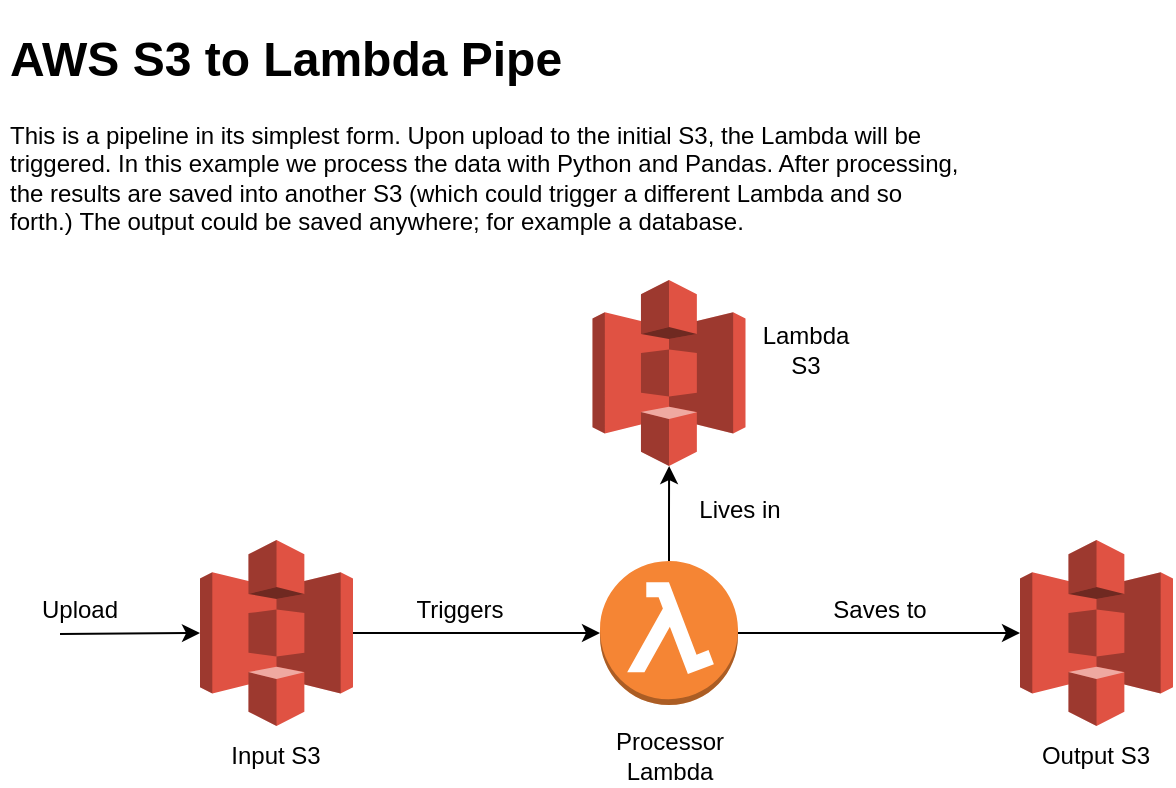 <mxfile version="20.5.3" type="device"><diagram id="1ttxjlG-_lFDIq7XqHX_" name="Page-1"><mxGraphModel dx="647" dy="680" grid="1" gridSize="10" guides="1" tooltips="1" connect="1" arrows="1" fold="1" page="1" pageScale="1" pageWidth="850" pageHeight="1100" math="0" shadow="0"><root><mxCell id="0"/><mxCell id="1" parent="0"/><mxCell id="-6NavN10POE66IUOovht-6" style="edgeStyle=orthogonalEdgeStyle;rounded=0;orthogonalLoop=1;jettySize=auto;html=1;entryX=0;entryY=0.5;entryDx=0;entryDy=0;entryPerimeter=0;" edge="1" parent="1" source="-6NavN10POE66IUOovht-2" target="-6NavN10POE66IUOovht-4"><mxGeometry relative="1" as="geometry"/></mxCell><mxCell id="-6NavN10POE66IUOovht-2" value="" style="outlineConnect=0;dashed=0;verticalLabelPosition=bottom;verticalAlign=top;align=center;html=1;shape=mxgraph.aws3.s3;fillColor=#E05243;gradientColor=none;" vertex="1" parent="1"><mxGeometry x="120" y="400" width="76.5" height="93" as="geometry"/></mxCell><mxCell id="-6NavN10POE66IUOovht-3" value="" style="outlineConnect=0;dashed=0;verticalLabelPosition=bottom;verticalAlign=top;align=center;html=1;shape=mxgraph.aws3.s3;fillColor=#E05243;gradientColor=none;" vertex="1" parent="1"><mxGeometry x="530" y="400" width="76.5" height="93" as="geometry"/></mxCell><mxCell id="-6NavN10POE66IUOovht-7" style="edgeStyle=orthogonalEdgeStyle;rounded=0;orthogonalLoop=1;jettySize=auto;html=1;entryX=0;entryY=0.5;entryDx=0;entryDy=0;entryPerimeter=0;" edge="1" parent="1" source="-6NavN10POE66IUOovht-4" target="-6NavN10POE66IUOovht-3"><mxGeometry relative="1" as="geometry"/></mxCell><mxCell id="-6NavN10POE66IUOovht-17" style="edgeStyle=orthogonalEdgeStyle;rounded=0;orthogonalLoop=1;jettySize=auto;html=1;" edge="1" parent="1" source="-6NavN10POE66IUOovht-4" target="-6NavN10POE66IUOovht-16"><mxGeometry relative="1" as="geometry"/></mxCell><mxCell id="-6NavN10POE66IUOovht-4" value="" style="outlineConnect=0;dashed=0;verticalLabelPosition=bottom;verticalAlign=top;align=center;html=1;shape=mxgraph.aws3.lambda_function;fillColor=#F58534;gradientColor=none;" vertex="1" parent="1"><mxGeometry x="320" y="410.5" width="69" height="72" as="geometry"/></mxCell><mxCell id="-6NavN10POE66IUOovht-5" value="&lt;h1&gt;AWS S3 to Lambda Pipe&lt;/h1&gt;&lt;p&gt;This is a pipeline in its simplest form. Upon upload to the initial S3, the Lambda will be triggered. In this example we process the data with Python and Pandas. After processing, the results are saved into another S3 (which could trigger a different Lambda and so forth.)&amp;nbsp;&lt;span style=&quot;background-color: initial;&quot;&gt;The output could be saved anywhere; for example a database.&lt;/span&gt;&lt;/p&gt;" style="text;html=1;strokeColor=none;fillColor=none;spacing=5;spacingTop=-20;whiteSpace=wrap;overflow=hidden;rounded=0;" vertex="1" parent="1"><mxGeometry x="20" y="140" width="490" height="120" as="geometry"/></mxCell><mxCell id="-6NavN10POE66IUOovht-8" value="Input S3" style="text;html=1;strokeColor=none;fillColor=none;align=center;verticalAlign=middle;whiteSpace=wrap;rounded=0;" vertex="1" parent="1"><mxGeometry x="128.25" y="493" width="60" height="30" as="geometry"/></mxCell><mxCell id="-6NavN10POE66IUOovht-9" value="Triggers&lt;span style=&quot;color: rgba(0, 0, 0, 0); font-family: monospace; font-size: 0px; text-align: start;&quot;&gt;%3CmxGraphModel%3E%3Croot%3E%3CmxCell%20id%3D%220%22%2F%3E%3CmxCell%20id%3D%221%22%20parent%3D%220%22%2F%3E%3CmxCell%20id%3D%222%22%20value%3D%22%22%20style%3D%22outlineConnect%3D0%3Bdashed%3D0%3BverticalLabelPosition%3Dbottom%3BverticalAlign%3Dtop%3Balign%3Dcenter%3Bhtml%3D1%3Bshape%3Dmxgraph.aws3.s3%3BfillColor%3D%23E05243%3BgradientColor%3Dnone%3B%22%20vertex%3D%221%22%20parent%3D%221%22%3E%3CmxGeometry%20x%3D%22300%22%20y%3D%22310%22%20width%3D%2276.5%22%20height%3D%2293%22%20as%3D%22geometry%22%2F%3E%3C%2FmxCell%3E%3C%2Froot%3E%3C%2FmxGraphModel%3E&lt;/span&gt;&lt;span style=&quot;color: rgba(0, 0, 0, 0); font-family: monospace; font-size: 0px; text-align: start;&quot;&gt;%3CmxGraphModel%3E%3Croot%3E%3CmxCell%20id%3D%220%22%2F%3E%3CmxCell%20id%3D%221%22%20parent%3D%220%22%2F%3E%3CmxCell%20id%3D%222%22%20value%3D%22%22%20style%3D%22outlineConnect%3D0%3Bdashed%3D0%3BverticalLabelPosition%3Dbottom%3BverticalAlign%3Dtop%3Balign%3Dcenter%3Bhtml%3D1%3Bshape%3Dmxgraph.aws3.s3%3BfillColor%3D%23E05243%3BgradientColor%3Dnone%3B%22%20vertex%3D%221%22%20parent%3D%221%22%3E%3CmxGeometry%20x%3D%22300%22%20y%3D%22310%22%20width%3D%2276.5%22%20height%3D%2293%22%20as%3D%22geometry%22%2F%3E%3C%2FmxCell%3E%3C%2Froot%3E%3C%2FmxGraphModel%3E&lt;/span&gt;" style="text;html=1;strokeColor=none;fillColor=none;align=center;verticalAlign=middle;whiteSpace=wrap;rounded=0;" vertex="1" parent="1"><mxGeometry x="220" y="420" width="60" height="30" as="geometry"/></mxCell><mxCell id="-6NavN10POE66IUOovht-10" value="Output S3" style="text;html=1;strokeColor=none;fillColor=none;align=center;verticalAlign=middle;whiteSpace=wrap;rounded=0;" vertex="1" parent="1"><mxGeometry x="538.25" y="493" width="60" height="30" as="geometry"/></mxCell><mxCell id="-6NavN10POE66IUOovht-11" value="Processor Lambda" style="text;html=1;strokeColor=none;fillColor=none;align=center;verticalAlign=middle;whiteSpace=wrap;rounded=0;" vertex="1" parent="1"><mxGeometry x="324.5" y="493" width="60" height="30" as="geometry"/></mxCell><mxCell id="-6NavN10POE66IUOovht-12" value="Saves to" style="text;html=1;strokeColor=none;fillColor=none;align=center;verticalAlign=middle;whiteSpace=wrap;rounded=0;" vertex="1" parent="1"><mxGeometry x="430" y="420" width="60" height="30" as="geometry"/></mxCell><mxCell id="-6NavN10POE66IUOovht-13" value="" style="endArrow=classic;html=1;rounded=0;entryX=0;entryY=0.5;entryDx=0;entryDy=0;entryPerimeter=0;" edge="1" parent="1" target="-6NavN10POE66IUOovht-2"><mxGeometry width="50" height="50" relative="1" as="geometry"><mxPoint x="50" y="447" as="sourcePoint"/><mxPoint x="330" y="440" as="targetPoint"/></mxGeometry></mxCell><mxCell id="-6NavN10POE66IUOovht-14" value="Upload" style="text;html=1;strokeColor=none;fillColor=none;align=center;verticalAlign=middle;whiteSpace=wrap;rounded=0;" vertex="1" parent="1"><mxGeometry x="30" y="420" width="60" height="30" as="geometry"/></mxCell><mxCell id="-6NavN10POE66IUOovht-16" value="" style="outlineConnect=0;dashed=0;verticalLabelPosition=bottom;verticalAlign=top;align=center;html=1;shape=mxgraph.aws3.s3;fillColor=#E05243;gradientColor=none;" vertex="1" parent="1"><mxGeometry x="316.25" y="270" width="76.5" height="93" as="geometry"/></mxCell><mxCell id="-6NavN10POE66IUOovht-18" value="Lives in" style="text;html=1;strokeColor=none;fillColor=none;align=center;verticalAlign=middle;whiteSpace=wrap;rounded=0;" vertex="1" parent="1"><mxGeometry x="360" y="370" width="60" height="30" as="geometry"/></mxCell><mxCell id="-6NavN10POE66IUOovht-19" value="Lambda S3" style="text;html=1;strokeColor=none;fillColor=none;align=center;verticalAlign=middle;whiteSpace=wrap;rounded=0;" vertex="1" parent="1"><mxGeometry x="392.75" y="290" width="60" height="30" as="geometry"/></mxCell></root></mxGraphModel></diagram></mxfile>